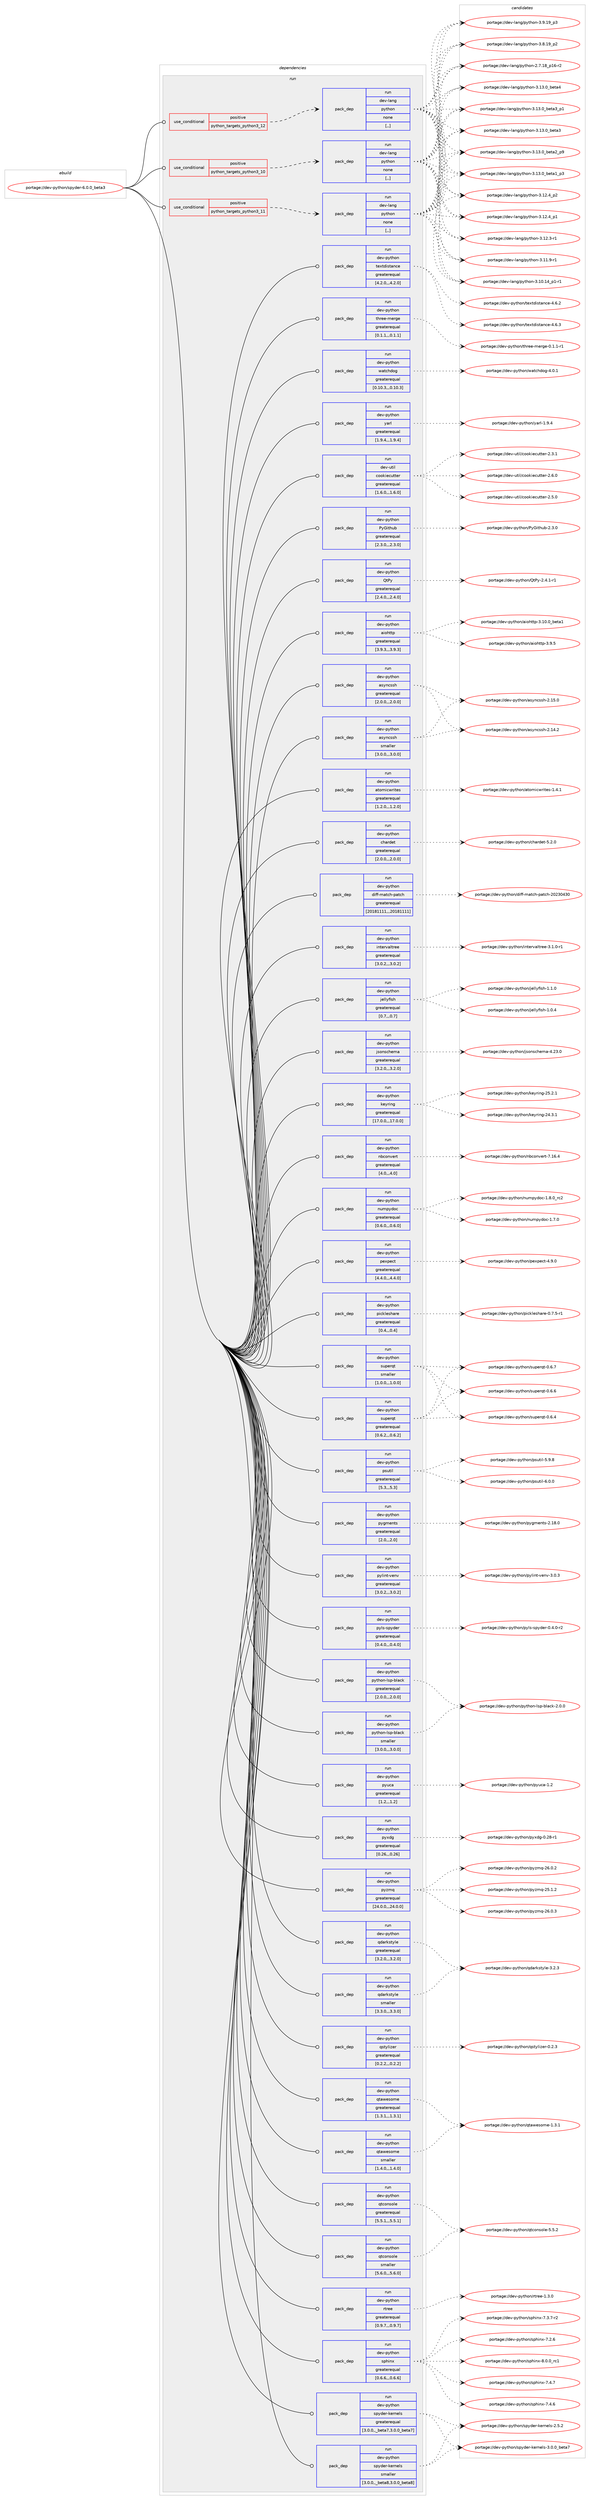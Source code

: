 digraph prolog {

# *************
# Graph options
# *************

newrank=true;
concentrate=true;
compound=true;
graph [rankdir=LR,fontname=Helvetica,fontsize=10,ranksep=1.5];#, ranksep=2.5, nodesep=0.2];
edge  [arrowhead=vee];
node  [fontname=Helvetica,fontsize=10];

# **********
# The ebuild
# **********

subgraph cluster_leftcol {
color=gray;
label=<<i>ebuild</i>>;
id [label="portage://dev-python/spyder-6.0.0_beta3", color=red, width=4, href="../dev-python/spyder-6.0.0_beta3.svg"];
}

# ****************
# The dependencies
# ****************

subgraph cluster_midcol {
color=gray;
label=<<i>dependencies</i>>;
subgraph cluster_compile {
fillcolor="#eeeeee";
style=filled;
label=<<i>compile</i>>;
}
subgraph cluster_compileandrun {
fillcolor="#eeeeee";
style=filled;
label=<<i>compile and run</i>>;
}
subgraph cluster_run {
fillcolor="#eeeeee";
style=filled;
label=<<i>run</i>>;
subgraph cond40050 {
dependency164602 [label=<<TABLE BORDER="0" CELLBORDER="1" CELLSPACING="0" CELLPADDING="4"><TR><TD ROWSPAN="3" CELLPADDING="10">use_conditional</TD></TR><TR><TD>positive</TD></TR><TR><TD>python_targets_python3_10</TD></TR></TABLE>>, shape=none, color=red];
subgraph pack123280 {
dependency164603 [label=<<TABLE BORDER="0" CELLBORDER="1" CELLSPACING="0" CELLPADDING="4" WIDTH="220"><TR><TD ROWSPAN="6" CELLPADDING="30">pack_dep</TD></TR><TR><TD WIDTH="110">run</TD></TR><TR><TD>dev-lang</TD></TR><TR><TD>python</TD></TR><TR><TD>none</TD></TR><TR><TD>[,,]</TD></TR></TABLE>>, shape=none, color=blue];
}
dependency164602:e -> dependency164603:w [weight=20,style="dashed",arrowhead="vee"];
}
id:e -> dependency164602:w [weight=20,style="solid",arrowhead="odot"];
subgraph cond40051 {
dependency164604 [label=<<TABLE BORDER="0" CELLBORDER="1" CELLSPACING="0" CELLPADDING="4"><TR><TD ROWSPAN="3" CELLPADDING="10">use_conditional</TD></TR><TR><TD>positive</TD></TR><TR><TD>python_targets_python3_11</TD></TR></TABLE>>, shape=none, color=red];
subgraph pack123281 {
dependency164605 [label=<<TABLE BORDER="0" CELLBORDER="1" CELLSPACING="0" CELLPADDING="4" WIDTH="220"><TR><TD ROWSPAN="6" CELLPADDING="30">pack_dep</TD></TR><TR><TD WIDTH="110">run</TD></TR><TR><TD>dev-lang</TD></TR><TR><TD>python</TD></TR><TR><TD>none</TD></TR><TR><TD>[,,]</TD></TR></TABLE>>, shape=none, color=blue];
}
dependency164604:e -> dependency164605:w [weight=20,style="dashed",arrowhead="vee"];
}
id:e -> dependency164604:w [weight=20,style="solid",arrowhead="odot"];
subgraph cond40052 {
dependency164606 [label=<<TABLE BORDER="0" CELLBORDER="1" CELLSPACING="0" CELLPADDING="4"><TR><TD ROWSPAN="3" CELLPADDING="10">use_conditional</TD></TR><TR><TD>positive</TD></TR><TR><TD>python_targets_python3_12</TD></TR></TABLE>>, shape=none, color=red];
subgraph pack123282 {
dependency164607 [label=<<TABLE BORDER="0" CELLBORDER="1" CELLSPACING="0" CELLPADDING="4" WIDTH="220"><TR><TD ROWSPAN="6" CELLPADDING="30">pack_dep</TD></TR><TR><TD WIDTH="110">run</TD></TR><TR><TD>dev-lang</TD></TR><TR><TD>python</TD></TR><TR><TD>none</TD></TR><TR><TD>[,,]</TD></TR></TABLE>>, shape=none, color=blue];
}
dependency164606:e -> dependency164607:w [weight=20,style="dashed",arrowhead="vee"];
}
id:e -> dependency164606:w [weight=20,style="solid",arrowhead="odot"];
subgraph pack123283 {
dependency164608 [label=<<TABLE BORDER="0" CELLBORDER="1" CELLSPACING="0" CELLPADDING="4" WIDTH="220"><TR><TD ROWSPAN="6" CELLPADDING="30">pack_dep</TD></TR><TR><TD WIDTH="110">run</TD></TR><TR><TD>dev-python</TD></TR><TR><TD>PyGithub</TD></TR><TR><TD>greaterequal</TD></TR><TR><TD>[2.3.0,,,2.3.0]</TD></TR></TABLE>>, shape=none, color=blue];
}
id:e -> dependency164608:w [weight=20,style="solid",arrowhead="odot"];
subgraph pack123284 {
dependency164609 [label=<<TABLE BORDER="0" CELLBORDER="1" CELLSPACING="0" CELLPADDING="4" WIDTH="220"><TR><TD ROWSPAN="6" CELLPADDING="30">pack_dep</TD></TR><TR><TD WIDTH="110">run</TD></TR><TR><TD>dev-python</TD></TR><TR><TD>QtPy</TD></TR><TR><TD>greaterequal</TD></TR><TR><TD>[2.4.0,,,2.4.0]</TD></TR></TABLE>>, shape=none, color=blue];
}
id:e -> dependency164609:w [weight=20,style="solid",arrowhead="odot"];
subgraph pack123285 {
dependency164610 [label=<<TABLE BORDER="0" CELLBORDER="1" CELLSPACING="0" CELLPADDING="4" WIDTH="220"><TR><TD ROWSPAN="6" CELLPADDING="30">pack_dep</TD></TR><TR><TD WIDTH="110">run</TD></TR><TR><TD>dev-python</TD></TR><TR><TD>aiohttp</TD></TR><TR><TD>greaterequal</TD></TR><TR><TD>[3.9.3,,,3.9.3]</TD></TR></TABLE>>, shape=none, color=blue];
}
id:e -> dependency164610:w [weight=20,style="solid",arrowhead="odot"];
subgraph pack123286 {
dependency164611 [label=<<TABLE BORDER="0" CELLBORDER="1" CELLSPACING="0" CELLPADDING="4" WIDTH="220"><TR><TD ROWSPAN="6" CELLPADDING="30">pack_dep</TD></TR><TR><TD WIDTH="110">run</TD></TR><TR><TD>dev-python</TD></TR><TR><TD>asyncssh</TD></TR><TR><TD>greaterequal</TD></TR><TR><TD>[2.0.0,,,2.0.0]</TD></TR></TABLE>>, shape=none, color=blue];
}
id:e -> dependency164611:w [weight=20,style="solid",arrowhead="odot"];
subgraph pack123287 {
dependency164612 [label=<<TABLE BORDER="0" CELLBORDER="1" CELLSPACING="0" CELLPADDING="4" WIDTH="220"><TR><TD ROWSPAN="6" CELLPADDING="30">pack_dep</TD></TR><TR><TD WIDTH="110">run</TD></TR><TR><TD>dev-python</TD></TR><TR><TD>asyncssh</TD></TR><TR><TD>smaller</TD></TR><TR><TD>[3.0.0,,,3.0.0]</TD></TR></TABLE>>, shape=none, color=blue];
}
id:e -> dependency164612:w [weight=20,style="solid",arrowhead="odot"];
subgraph pack123288 {
dependency164613 [label=<<TABLE BORDER="0" CELLBORDER="1" CELLSPACING="0" CELLPADDING="4" WIDTH="220"><TR><TD ROWSPAN="6" CELLPADDING="30">pack_dep</TD></TR><TR><TD WIDTH="110">run</TD></TR><TR><TD>dev-python</TD></TR><TR><TD>atomicwrites</TD></TR><TR><TD>greaterequal</TD></TR><TR><TD>[1.2.0,,,1.2.0]</TD></TR></TABLE>>, shape=none, color=blue];
}
id:e -> dependency164613:w [weight=20,style="solid",arrowhead="odot"];
subgraph pack123289 {
dependency164614 [label=<<TABLE BORDER="0" CELLBORDER="1" CELLSPACING="0" CELLPADDING="4" WIDTH="220"><TR><TD ROWSPAN="6" CELLPADDING="30">pack_dep</TD></TR><TR><TD WIDTH="110">run</TD></TR><TR><TD>dev-python</TD></TR><TR><TD>chardet</TD></TR><TR><TD>greaterequal</TD></TR><TR><TD>[2.0.0,,,2.0.0]</TD></TR></TABLE>>, shape=none, color=blue];
}
id:e -> dependency164614:w [weight=20,style="solid",arrowhead="odot"];
subgraph pack123290 {
dependency164615 [label=<<TABLE BORDER="0" CELLBORDER="1" CELLSPACING="0" CELLPADDING="4" WIDTH="220"><TR><TD ROWSPAN="6" CELLPADDING="30">pack_dep</TD></TR><TR><TD WIDTH="110">run</TD></TR><TR><TD>dev-python</TD></TR><TR><TD>diff-match-patch</TD></TR><TR><TD>greaterequal</TD></TR><TR><TD>[20181111,,,20181111]</TD></TR></TABLE>>, shape=none, color=blue];
}
id:e -> dependency164615:w [weight=20,style="solid",arrowhead="odot"];
subgraph pack123291 {
dependency164616 [label=<<TABLE BORDER="0" CELLBORDER="1" CELLSPACING="0" CELLPADDING="4" WIDTH="220"><TR><TD ROWSPAN="6" CELLPADDING="30">pack_dep</TD></TR><TR><TD WIDTH="110">run</TD></TR><TR><TD>dev-python</TD></TR><TR><TD>intervaltree</TD></TR><TR><TD>greaterequal</TD></TR><TR><TD>[3.0.2,,,3.0.2]</TD></TR></TABLE>>, shape=none, color=blue];
}
id:e -> dependency164616:w [weight=20,style="solid",arrowhead="odot"];
subgraph pack123292 {
dependency164617 [label=<<TABLE BORDER="0" CELLBORDER="1" CELLSPACING="0" CELLPADDING="4" WIDTH="220"><TR><TD ROWSPAN="6" CELLPADDING="30">pack_dep</TD></TR><TR><TD WIDTH="110">run</TD></TR><TR><TD>dev-python</TD></TR><TR><TD>jellyfish</TD></TR><TR><TD>greaterequal</TD></TR><TR><TD>[0.7,,,0.7]</TD></TR></TABLE>>, shape=none, color=blue];
}
id:e -> dependency164617:w [weight=20,style="solid",arrowhead="odot"];
subgraph pack123293 {
dependency164618 [label=<<TABLE BORDER="0" CELLBORDER="1" CELLSPACING="0" CELLPADDING="4" WIDTH="220"><TR><TD ROWSPAN="6" CELLPADDING="30">pack_dep</TD></TR><TR><TD WIDTH="110">run</TD></TR><TR><TD>dev-python</TD></TR><TR><TD>jsonschema</TD></TR><TR><TD>greaterequal</TD></TR><TR><TD>[3.2.0,,,3.2.0]</TD></TR></TABLE>>, shape=none, color=blue];
}
id:e -> dependency164618:w [weight=20,style="solid",arrowhead="odot"];
subgraph pack123294 {
dependency164619 [label=<<TABLE BORDER="0" CELLBORDER="1" CELLSPACING="0" CELLPADDING="4" WIDTH="220"><TR><TD ROWSPAN="6" CELLPADDING="30">pack_dep</TD></TR><TR><TD WIDTH="110">run</TD></TR><TR><TD>dev-python</TD></TR><TR><TD>keyring</TD></TR><TR><TD>greaterequal</TD></TR><TR><TD>[17.0.0,,,17.0.0]</TD></TR></TABLE>>, shape=none, color=blue];
}
id:e -> dependency164619:w [weight=20,style="solid",arrowhead="odot"];
subgraph pack123295 {
dependency164620 [label=<<TABLE BORDER="0" CELLBORDER="1" CELLSPACING="0" CELLPADDING="4" WIDTH="220"><TR><TD ROWSPAN="6" CELLPADDING="30">pack_dep</TD></TR><TR><TD WIDTH="110">run</TD></TR><TR><TD>dev-python</TD></TR><TR><TD>nbconvert</TD></TR><TR><TD>greaterequal</TD></TR><TR><TD>[4.0,,,4.0]</TD></TR></TABLE>>, shape=none, color=blue];
}
id:e -> dependency164620:w [weight=20,style="solid",arrowhead="odot"];
subgraph pack123296 {
dependency164621 [label=<<TABLE BORDER="0" CELLBORDER="1" CELLSPACING="0" CELLPADDING="4" WIDTH="220"><TR><TD ROWSPAN="6" CELLPADDING="30">pack_dep</TD></TR><TR><TD WIDTH="110">run</TD></TR><TR><TD>dev-python</TD></TR><TR><TD>numpydoc</TD></TR><TR><TD>greaterequal</TD></TR><TR><TD>[0.6.0,,,0.6.0]</TD></TR></TABLE>>, shape=none, color=blue];
}
id:e -> dependency164621:w [weight=20,style="solid",arrowhead="odot"];
subgraph pack123297 {
dependency164622 [label=<<TABLE BORDER="0" CELLBORDER="1" CELLSPACING="0" CELLPADDING="4" WIDTH="220"><TR><TD ROWSPAN="6" CELLPADDING="30">pack_dep</TD></TR><TR><TD WIDTH="110">run</TD></TR><TR><TD>dev-python</TD></TR><TR><TD>pexpect</TD></TR><TR><TD>greaterequal</TD></TR><TR><TD>[4.4.0,,,4.4.0]</TD></TR></TABLE>>, shape=none, color=blue];
}
id:e -> dependency164622:w [weight=20,style="solid",arrowhead="odot"];
subgraph pack123298 {
dependency164623 [label=<<TABLE BORDER="0" CELLBORDER="1" CELLSPACING="0" CELLPADDING="4" WIDTH="220"><TR><TD ROWSPAN="6" CELLPADDING="30">pack_dep</TD></TR><TR><TD WIDTH="110">run</TD></TR><TR><TD>dev-python</TD></TR><TR><TD>pickleshare</TD></TR><TR><TD>greaterequal</TD></TR><TR><TD>[0.4,,,0.4]</TD></TR></TABLE>>, shape=none, color=blue];
}
id:e -> dependency164623:w [weight=20,style="solid",arrowhead="odot"];
subgraph pack123299 {
dependency164624 [label=<<TABLE BORDER="0" CELLBORDER="1" CELLSPACING="0" CELLPADDING="4" WIDTH="220"><TR><TD ROWSPAN="6" CELLPADDING="30">pack_dep</TD></TR><TR><TD WIDTH="110">run</TD></TR><TR><TD>dev-python</TD></TR><TR><TD>psutil</TD></TR><TR><TD>greaterequal</TD></TR><TR><TD>[5.3,,,5.3]</TD></TR></TABLE>>, shape=none, color=blue];
}
id:e -> dependency164624:w [weight=20,style="solid",arrowhead="odot"];
subgraph pack123300 {
dependency164625 [label=<<TABLE BORDER="0" CELLBORDER="1" CELLSPACING="0" CELLPADDING="4" WIDTH="220"><TR><TD ROWSPAN="6" CELLPADDING="30">pack_dep</TD></TR><TR><TD WIDTH="110">run</TD></TR><TR><TD>dev-python</TD></TR><TR><TD>pygments</TD></TR><TR><TD>greaterequal</TD></TR><TR><TD>[2.0,,,2.0]</TD></TR></TABLE>>, shape=none, color=blue];
}
id:e -> dependency164625:w [weight=20,style="solid",arrowhead="odot"];
subgraph pack123301 {
dependency164626 [label=<<TABLE BORDER="0" CELLBORDER="1" CELLSPACING="0" CELLPADDING="4" WIDTH="220"><TR><TD ROWSPAN="6" CELLPADDING="30">pack_dep</TD></TR><TR><TD WIDTH="110">run</TD></TR><TR><TD>dev-python</TD></TR><TR><TD>pylint-venv</TD></TR><TR><TD>greaterequal</TD></TR><TR><TD>[3.0.2,,,3.0.2]</TD></TR></TABLE>>, shape=none, color=blue];
}
id:e -> dependency164626:w [weight=20,style="solid",arrowhead="odot"];
subgraph pack123302 {
dependency164627 [label=<<TABLE BORDER="0" CELLBORDER="1" CELLSPACING="0" CELLPADDING="4" WIDTH="220"><TR><TD ROWSPAN="6" CELLPADDING="30">pack_dep</TD></TR><TR><TD WIDTH="110">run</TD></TR><TR><TD>dev-python</TD></TR><TR><TD>pyls-spyder</TD></TR><TR><TD>greaterequal</TD></TR><TR><TD>[0.4.0,,,0.4.0]</TD></TR></TABLE>>, shape=none, color=blue];
}
id:e -> dependency164627:w [weight=20,style="solid",arrowhead="odot"];
subgraph pack123303 {
dependency164628 [label=<<TABLE BORDER="0" CELLBORDER="1" CELLSPACING="0" CELLPADDING="4" WIDTH="220"><TR><TD ROWSPAN="6" CELLPADDING="30">pack_dep</TD></TR><TR><TD WIDTH="110">run</TD></TR><TR><TD>dev-python</TD></TR><TR><TD>python-lsp-black</TD></TR><TR><TD>greaterequal</TD></TR><TR><TD>[2.0.0,,,2.0.0]</TD></TR></TABLE>>, shape=none, color=blue];
}
id:e -> dependency164628:w [weight=20,style="solid",arrowhead="odot"];
subgraph pack123304 {
dependency164629 [label=<<TABLE BORDER="0" CELLBORDER="1" CELLSPACING="0" CELLPADDING="4" WIDTH="220"><TR><TD ROWSPAN="6" CELLPADDING="30">pack_dep</TD></TR><TR><TD WIDTH="110">run</TD></TR><TR><TD>dev-python</TD></TR><TR><TD>python-lsp-black</TD></TR><TR><TD>smaller</TD></TR><TR><TD>[3.0.0,,,3.0.0]</TD></TR></TABLE>>, shape=none, color=blue];
}
id:e -> dependency164629:w [weight=20,style="solid",arrowhead="odot"];
subgraph pack123305 {
dependency164630 [label=<<TABLE BORDER="0" CELLBORDER="1" CELLSPACING="0" CELLPADDING="4" WIDTH="220"><TR><TD ROWSPAN="6" CELLPADDING="30">pack_dep</TD></TR><TR><TD WIDTH="110">run</TD></TR><TR><TD>dev-python</TD></TR><TR><TD>pyuca</TD></TR><TR><TD>greaterequal</TD></TR><TR><TD>[1.2,,,1.2]</TD></TR></TABLE>>, shape=none, color=blue];
}
id:e -> dependency164630:w [weight=20,style="solid",arrowhead="odot"];
subgraph pack123306 {
dependency164631 [label=<<TABLE BORDER="0" CELLBORDER="1" CELLSPACING="0" CELLPADDING="4" WIDTH="220"><TR><TD ROWSPAN="6" CELLPADDING="30">pack_dep</TD></TR><TR><TD WIDTH="110">run</TD></TR><TR><TD>dev-python</TD></TR><TR><TD>pyxdg</TD></TR><TR><TD>greaterequal</TD></TR><TR><TD>[0.26,,,0.26]</TD></TR></TABLE>>, shape=none, color=blue];
}
id:e -> dependency164631:w [weight=20,style="solid",arrowhead="odot"];
subgraph pack123307 {
dependency164632 [label=<<TABLE BORDER="0" CELLBORDER="1" CELLSPACING="0" CELLPADDING="4" WIDTH="220"><TR><TD ROWSPAN="6" CELLPADDING="30">pack_dep</TD></TR><TR><TD WIDTH="110">run</TD></TR><TR><TD>dev-python</TD></TR><TR><TD>pyzmq</TD></TR><TR><TD>greaterequal</TD></TR><TR><TD>[24.0.0,,,24.0.0]</TD></TR></TABLE>>, shape=none, color=blue];
}
id:e -> dependency164632:w [weight=20,style="solid",arrowhead="odot"];
subgraph pack123308 {
dependency164633 [label=<<TABLE BORDER="0" CELLBORDER="1" CELLSPACING="0" CELLPADDING="4" WIDTH="220"><TR><TD ROWSPAN="6" CELLPADDING="30">pack_dep</TD></TR><TR><TD WIDTH="110">run</TD></TR><TR><TD>dev-python</TD></TR><TR><TD>qdarkstyle</TD></TR><TR><TD>greaterequal</TD></TR><TR><TD>[3.2.0,,,3.2.0]</TD></TR></TABLE>>, shape=none, color=blue];
}
id:e -> dependency164633:w [weight=20,style="solid",arrowhead="odot"];
subgraph pack123309 {
dependency164634 [label=<<TABLE BORDER="0" CELLBORDER="1" CELLSPACING="0" CELLPADDING="4" WIDTH="220"><TR><TD ROWSPAN="6" CELLPADDING="30">pack_dep</TD></TR><TR><TD WIDTH="110">run</TD></TR><TR><TD>dev-python</TD></TR><TR><TD>qdarkstyle</TD></TR><TR><TD>smaller</TD></TR><TR><TD>[3.3.0,,,3.3.0]</TD></TR></TABLE>>, shape=none, color=blue];
}
id:e -> dependency164634:w [weight=20,style="solid",arrowhead="odot"];
subgraph pack123310 {
dependency164635 [label=<<TABLE BORDER="0" CELLBORDER="1" CELLSPACING="0" CELLPADDING="4" WIDTH="220"><TR><TD ROWSPAN="6" CELLPADDING="30">pack_dep</TD></TR><TR><TD WIDTH="110">run</TD></TR><TR><TD>dev-python</TD></TR><TR><TD>qstylizer</TD></TR><TR><TD>greaterequal</TD></TR><TR><TD>[0.2.2,,,0.2.2]</TD></TR></TABLE>>, shape=none, color=blue];
}
id:e -> dependency164635:w [weight=20,style="solid",arrowhead="odot"];
subgraph pack123311 {
dependency164636 [label=<<TABLE BORDER="0" CELLBORDER="1" CELLSPACING="0" CELLPADDING="4" WIDTH="220"><TR><TD ROWSPAN="6" CELLPADDING="30">pack_dep</TD></TR><TR><TD WIDTH="110">run</TD></TR><TR><TD>dev-python</TD></TR><TR><TD>qtawesome</TD></TR><TR><TD>greaterequal</TD></TR><TR><TD>[1.3.1,,,1.3.1]</TD></TR></TABLE>>, shape=none, color=blue];
}
id:e -> dependency164636:w [weight=20,style="solid",arrowhead="odot"];
subgraph pack123312 {
dependency164637 [label=<<TABLE BORDER="0" CELLBORDER="1" CELLSPACING="0" CELLPADDING="4" WIDTH="220"><TR><TD ROWSPAN="6" CELLPADDING="30">pack_dep</TD></TR><TR><TD WIDTH="110">run</TD></TR><TR><TD>dev-python</TD></TR><TR><TD>qtawesome</TD></TR><TR><TD>smaller</TD></TR><TR><TD>[1.4.0,,,1.4.0]</TD></TR></TABLE>>, shape=none, color=blue];
}
id:e -> dependency164637:w [weight=20,style="solid",arrowhead="odot"];
subgraph pack123313 {
dependency164638 [label=<<TABLE BORDER="0" CELLBORDER="1" CELLSPACING="0" CELLPADDING="4" WIDTH="220"><TR><TD ROWSPAN="6" CELLPADDING="30">pack_dep</TD></TR><TR><TD WIDTH="110">run</TD></TR><TR><TD>dev-python</TD></TR><TR><TD>qtconsole</TD></TR><TR><TD>greaterequal</TD></TR><TR><TD>[5.5.1,,,5.5.1]</TD></TR></TABLE>>, shape=none, color=blue];
}
id:e -> dependency164638:w [weight=20,style="solid",arrowhead="odot"];
subgraph pack123314 {
dependency164639 [label=<<TABLE BORDER="0" CELLBORDER="1" CELLSPACING="0" CELLPADDING="4" WIDTH="220"><TR><TD ROWSPAN="6" CELLPADDING="30">pack_dep</TD></TR><TR><TD WIDTH="110">run</TD></TR><TR><TD>dev-python</TD></TR><TR><TD>qtconsole</TD></TR><TR><TD>smaller</TD></TR><TR><TD>[5.6.0,,,5.6.0]</TD></TR></TABLE>>, shape=none, color=blue];
}
id:e -> dependency164639:w [weight=20,style="solid",arrowhead="odot"];
subgraph pack123315 {
dependency164640 [label=<<TABLE BORDER="0" CELLBORDER="1" CELLSPACING="0" CELLPADDING="4" WIDTH="220"><TR><TD ROWSPAN="6" CELLPADDING="30">pack_dep</TD></TR><TR><TD WIDTH="110">run</TD></TR><TR><TD>dev-python</TD></TR><TR><TD>rtree</TD></TR><TR><TD>greaterequal</TD></TR><TR><TD>[0.9.7,,,0.9.7]</TD></TR></TABLE>>, shape=none, color=blue];
}
id:e -> dependency164640:w [weight=20,style="solid",arrowhead="odot"];
subgraph pack123316 {
dependency164641 [label=<<TABLE BORDER="0" CELLBORDER="1" CELLSPACING="0" CELLPADDING="4" WIDTH="220"><TR><TD ROWSPAN="6" CELLPADDING="30">pack_dep</TD></TR><TR><TD WIDTH="110">run</TD></TR><TR><TD>dev-python</TD></TR><TR><TD>sphinx</TD></TR><TR><TD>greaterequal</TD></TR><TR><TD>[0.6.6,,,0.6.6]</TD></TR></TABLE>>, shape=none, color=blue];
}
id:e -> dependency164641:w [weight=20,style="solid",arrowhead="odot"];
subgraph pack123317 {
dependency164642 [label=<<TABLE BORDER="0" CELLBORDER="1" CELLSPACING="0" CELLPADDING="4" WIDTH="220"><TR><TD ROWSPAN="6" CELLPADDING="30">pack_dep</TD></TR><TR><TD WIDTH="110">run</TD></TR><TR><TD>dev-python</TD></TR><TR><TD>spyder-kernels</TD></TR><TR><TD>greaterequal</TD></TR><TR><TD>[3.0.0,,_beta7,3.0.0_beta7]</TD></TR></TABLE>>, shape=none, color=blue];
}
id:e -> dependency164642:w [weight=20,style="solid",arrowhead="odot"];
subgraph pack123318 {
dependency164643 [label=<<TABLE BORDER="0" CELLBORDER="1" CELLSPACING="0" CELLPADDING="4" WIDTH="220"><TR><TD ROWSPAN="6" CELLPADDING="30">pack_dep</TD></TR><TR><TD WIDTH="110">run</TD></TR><TR><TD>dev-python</TD></TR><TR><TD>spyder-kernels</TD></TR><TR><TD>smaller</TD></TR><TR><TD>[3.0.0,,_beta8,3.0.0_beta8]</TD></TR></TABLE>>, shape=none, color=blue];
}
id:e -> dependency164643:w [weight=20,style="solid",arrowhead="odot"];
subgraph pack123319 {
dependency164644 [label=<<TABLE BORDER="0" CELLBORDER="1" CELLSPACING="0" CELLPADDING="4" WIDTH="220"><TR><TD ROWSPAN="6" CELLPADDING="30">pack_dep</TD></TR><TR><TD WIDTH="110">run</TD></TR><TR><TD>dev-python</TD></TR><TR><TD>superqt</TD></TR><TR><TD>greaterequal</TD></TR><TR><TD>[0.6.2,,,0.6.2]</TD></TR></TABLE>>, shape=none, color=blue];
}
id:e -> dependency164644:w [weight=20,style="solid",arrowhead="odot"];
subgraph pack123320 {
dependency164645 [label=<<TABLE BORDER="0" CELLBORDER="1" CELLSPACING="0" CELLPADDING="4" WIDTH="220"><TR><TD ROWSPAN="6" CELLPADDING="30">pack_dep</TD></TR><TR><TD WIDTH="110">run</TD></TR><TR><TD>dev-python</TD></TR><TR><TD>superqt</TD></TR><TR><TD>smaller</TD></TR><TR><TD>[1.0.0,,,1.0.0]</TD></TR></TABLE>>, shape=none, color=blue];
}
id:e -> dependency164645:w [weight=20,style="solid",arrowhead="odot"];
subgraph pack123321 {
dependency164646 [label=<<TABLE BORDER="0" CELLBORDER="1" CELLSPACING="0" CELLPADDING="4" WIDTH="220"><TR><TD ROWSPAN="6" CELLPADDING="30">pack_dep</TD></TR><TR><TD WIDTH="110">run</TD></TR><TR><TD>dev-python</TD></TR><TR><TD>textdistance</TD></TR><TR><TD>greaterequal</TD></TR><TR><TD>[4.2.0,,,4.2.0]</TD></TR></TABLE>>, shape=none, color=blue];
}
id:e -> dependency164646:w [weight=20,style="solid",arrowhead="odot"];
subgraph pack123322 {
dependency164647 [label=<<TABLE BORDER="0" CELLBORDER="1" CELLSPACING="0" CELLPADDING="4" WIDTH="220"><TR><TD ROWSPAN="6" CELLPADDING="30">pack_dep</TD></TR><TR><TD WIDTH="110">run</TD></TR><TR><TD>dev-python</TD></TR><TR><TD>three-merge</TD></TR><TR><TD>greaterequal</TD></TR><TR><TD>[0.1.1,,,0.1.1]</TD></TR></TABLE>>, shape=none, color=blue];
}
id:e -> dependency164647:w [weight=20,style="solid",arrowhead="odot"];
subgraph pack123323 {
dependency164648 [label=<<TABLE BORDER="0" CELLBORDER="1" CELLSPACING="0" CELLPADDING="4" WIDTH="220"><TR><TD ROWSPAN="6" CELLPADDING="30">pack_dep</TD></TR><TR><TD WIDTH="110">run</TD></TR><TR><TD>dev-python</TD></TR><TR><TD>watchdog</TD></TR><TR><TD>greaterequal</TD></TR><TR><TD>[0.10.3,,,0.10.3]</TD></TR></TABLE>>, shape=none, color=blue];
}
id:e -> dependency164648:w [weight=20,style="solid",arrowhead="odot"];
subgraph pack123324 {
dependency164649 [label=<<TABLE BORDER="0" CELLBORDER="1" CELLSPACING="0" CELLPADDING="4" WIDTH="220"><TR><TD ROWSPAN="6" CELLPADDING="30">pack_dep</TD></TR><TR><TD WIDTH="110">run</TD></TR><TR><TD>dev-python</TD></TR><TR><TD>yarl</TD></TR><TR><TD>greaterequal</TD></TR><TR><TD>[1.9.4,,,1.9.4]</TD></TR></TABLE>>, shape=none, color=blue];
}
id:e -> dependency164649:w [weight=20,style="solid",arrowhead="odot"];
subgraph pack123325 {
dependency164650 [label=<<TABLE BORDER="0" CELLBORDER="1" CELLSPACING="0" CELLPADDING="4" WIDTH="220"><TR><TD ROWSPAN="6" CELLPADDING="30">pack_dep</TD></TR><TR><TD WIDTH="110">run</TD></TR><TR><TD>dev-util</TD></TR><TR><TD>cookiecutter</TD></TR><TR><TD>greaterequal</TD></TR><TR><TD>[1.6.0,,,1.6.0]</TD></TR></TABLE>>, shape=none, color=blue];
}
id:e -> dependency164650:w [weight=20,style="solid",arrowhead="odot"];
}
}

# **************
# The candidates
# **************

subgraph cluster_choices {
rank=same;
color=gray;
label=<<i>candidates</i>>;

subgraph choice123280 {
color=black;
nodesep=1;
choice1001011184510897110103471121211161041111104551464951464895981011169752 [label="portage://dev-lang/python-3.13.0_beta4", color=red, width=4,href="../dev-lang/python-3.13.0_beta4.svg"];
choice10010111845108971101034711212111610411111045514649514648959810111697519511249 [label="portage://dev-lang/python-3.13.0_beta3_p1", color=red, width=4,href="../dev-lang/python-3.13.0_beta3_p1.svg"];
choice1001011184510897110103471121211161041111104551464951464895981011169751 [label="portage://dev-lang/python-3.13.0_beta3", color=red, width=4,href="../dev-lang/python-3.13.0_beta3.svg"];
choice10010111845108971101034711212111610411111045514649514648959810111697509511257 [label="portage://dev-lang/python-3.13.0_beta2_p9", color=red, width=4,href="../dev-lang/python-3.13.0_beta2_p9.svg"];
choice10010111845108971101034711212111610411111045514649514648959810111697499511251 [label="portage://dev-lang/python-3.13.0_beta1_p3", color=red, width=4,href="../dev-lang/python-3.13.0_beta1_p3.svg"];
choice100101118451089711010347112121116104111110455146495046529511250 [label="portage://dev-lang/python-3.12.4_p2", color=red, width=4,href="../dev-lang/python-3.12.4_p2.svg"];
choice100101118451089711010347112121116104111110455146495046529511249 [label="portage://dev-lang/python-3.12.4_p1", color=red, width=4,href="../dev-lang/python-3.12.4_p1.svg"];
choice100101118451089711010347112121116104111110455146495046514511449 [label="portage://dev-lang/python-3.12.3-r1", color=red, width=4,href="../dev-lang/python-3.12.3-r1.svg"];
choice100101118451089711010347112121116104111110455146494946574511449 [label="portage://dev-lang/python-3.11.9-r1", color=red, width=4,href="../dev-lang/python-3.11.9-r1.svg"];
choice100101118451089711010347112121116104111110455146494846495295112494511449 [label="portage://dev-lang/python-3.10.14_p1-r1", color=red, width=4,href="../dev-lang/python-3.10.14_p1-r1.svg"];
choice100101118451089711010347112121116104111110455146574649579511251 [label="portage://dev-lang/python-3.9.19_p3", color=red, width=4,href="../dev-lang/python-3.9.19_p3.svg"];
choice100101118451089711010347112121116104111110455146564649579511250 [label="portage://dev-lang/python-3.8.19_p2", color=red, width=4,href="../dev-lang/python-3.8.19_p2.svg"];
choice100101118451089711010347112121116104111110455046554649569511249544511450 [label="portage://dev-lang/python-2.7.18_p16-r2", color=red, width=4,href="../dev-lang/python-2.7.18_p16-r2.svg"];
dependency164603:e -> choice1001011184510897110103471121211161041111104551464951464895981011169752:w [style=dotted,weight="100"];
dependency164603:e -> choice10010111845108971101034711212111610411111045514649514648959810111697519511249:w [style=dotted,weight="100"];
dependency164603:e -> choice1001011184510897110103471121211161041111104551464951464895981011169751:w [style=dotted,weight="100"];
dependency164603:e -> choice10010111845108971101034711212111610411111045514649514648959810111697509511257:w [style=dotted,weight="100"];
dependency164603:e -> choice10010111845108971101034711212111610411111045514649514648959810111697499511251:w [style=dotted,weight="100"];
dependency164603:e -> choice100101118451089711010347112121116104111110455146495046529511250:w [style=dotted,weight="100"];
dependency164603:e -> choice100101118451089711010347112121116104111110455146495046529511249:w [style=dotted,weight="100"];
dependency164603:e -> choice100101118451089711010347112121116104111110455146495046514511449:w [style=dotted,weight="100"];
dependency164603:e -> choice100101118451089711010347112121116104111110455146494946574511449:w [style=dotted,weight="100"];
dependency164603:e -> choice100101118451089711010347112121116104111110455146494846495295112494511449:w [style=dotted,weight="100"];
dependency164603:e -> choice100101118451089711010347112121116104111110455146574649579511251:w [style=dotted,weight="100"];
dependency164603:e -> choice100101118451089711010347112121116104111110455146564649579511250:w [style=dotted,weight="100"];
dependency164603:e -> choice100101118451089711010347112121116104111110455046554649569511249544511450:w [style=dotted,weight="100"];
}
subgraph choice123281 {
color=black;
nodesep=1;
choice1001011184510897110103471121211161041111104551464951464895981011169752 [label="portage://dev-lang/python-3.13.0_beta4", color=red, width=4,href="../dev-lang/python-3.13.0_beta4.svg"];
choice10010111845108971101034711212111610411111045514649514648959810111697519511249 [label="portage://dev-lang/python-3.13.0_beta3_p1", color=red, width=4,href="../dev-lang/python-3.13.0_beta3_p1.svg"];
choice1001011184510897110103471121211161041111104551464951464895981011169751 [label="portage://dev-lang/python-3.13.0_beta3", color=red, width=4,href="../dev-lang/python-3.13.0_beta3.svg"];
choice10010111845108971101034711212111610411111045514649514648959810111697509511257 [label="portage://dev-lang/python-3.13.0_beta2_p9", color=red, width=4,href="../dev-lang/python-3.13.0_beta2_p9.svg"];
choice10010111845108971101034711212111610411111045514649514648959810111697499511251 [label="portage://dev-lang/python-3.13.0_beta1_p3", color=red, width=4,href="../dev-lang/python-3.13.0_beta1_p3.svg"];
choice100101118451089711010347112121116104111110455146495046529511250 [label="portage://dev-lang/python-3.12.4_p2", color=red, width=4,href="../dev-lang/python-3.12.4_p2.svg"];
choice100101118451089711010347112121116104111110455146495046529511249 [label="portage://dev-lang/python-3.12.4_p1", color=red, width=4,href="../dev-lang/python-3.12.4_p1.svg"];
choice100101118451089711010347112121116104111110455146495046514511449 [label="portage://dev-lang/python-3.12.3-r1", color=red, width=4,href="../dev-lang/python-3.12.3-r1.svg"];
choice100101118451089711010347112121116104111110455146494946574511449 [label="portage://dev-lang/python-3.11.9-r1", color=red, width=4,href="../dev-lang/python-3.11.9-r1.svg"];
choice100101118451089711010347112121116104111110455146494846495295112494511449 [label="portage://dev-lang/python-3.10.14_p1-r1", color=red, width=4,href="../dev-lang/python-3.10.14_p1-r1.svg"];
choice100101118451089711010347112121116104111110455146574649579511251 [label="portage://dev-lang/python-3.9.19_p3", color=red, width=4,href="../dev-lang/python-3.9.19_p3.svg"];
choice100101118451089711010347112121116104111110455146564649579511250 [label="portage://dev-lang/python-3.8.19_p2", color=red, width=4,href="../dev-lang/python-3.8.19_p2.svg"];
choice100101118451089711010347112121116104111110455046554649569511249544511450 [label="portage://dev-lang/python-2.7.18_p16-r2", color=red, width=4,href="../dev-lang/python-2.7.18_p16-r2.svg"];
dependency164605:e -> choice1001011184510897110103471121211161041111104551464951464895981011169752:w [style=dotted,weight="100"];
dependency164605:e -> choice10010111845108971101034711212111610411111045514649514648959810111697519511249:w [style=dotted,weight="100"];
dependency164605:e -> choice1001011184510897110103471121211161041111104551464951464895981011169751:w [style=dotted,weight="100"];
dependency164605:e -> choice10010111845108971101034711212111610411111045514649514648959810111697509511257:w [style=dotted,weight="100"];
dependency164605:e -> choice10010111845108971101034711212111610411111045514649514648959810111697499511251:w [style=dotted,weight="100"];
dependency164605:e -> choice100101118451089711010347112121116104111110455146495046529511250:w [style=dotted,weight="100"];
dependency164605:e -> choice100101118451089711010347112121116104111110455146495046529511249:w [style=dotted,weight="100"];
dependency164605:e -> choice100101118451089711010347112121116104111110455146495046514511449:w [style=dotted,weight="100"];
dependency164605:e -> choice100101118451089711010347112121116104111110455146494946574511449:w [style=dotted,weight="100"];
dependency164605:e -> choice100101118451089711010347112121116104111110455146494846495295112494511449:w [style=dotted,weight="100"];
dependency164605:e -> choice100101118451089711010347112121116104111110455146574649579511251:w [style=dotted,weight="100"];
dependency164605:e -> choice100101118451089711010347112121116104111110455146564649579511250:w [style=dotted,weight="100"];
dependency164605:e -> choice100101118451089711010347112121116104111110455046554649569511249544511450:w [style=dotted,weight="100"];
}
subgraph choice123282 {
color=black;
nodesep=1;
choice1001011184510897110103471121211161041111104551464951464895981011169752 [label="portage://dev-lang/python-3.13.0_beta4", color=red, width=4,href="../dev-lang/python-3.13.0_beta4.svg"];
choice10010111845108971101034711212111610411111045514649514648959810111697519511249 [label="portage://dev-lang/python-3.13.0_beta3_p1", color=red, width=4,href="../dev-lang/python-3.13.0_beta3_p1.svg"];
choice1001011184510897110103471121211161041111104551464951464895981011169751 [label="portage://dev-lang/python-3.13.0_beta3", color=red, width=4,href="../dev-lang/python-3.13.0_beta3.svg"];
choice10010111845108971101034711212111610411111045514649514648959810111697509511257 [label="portage://dev-lang/python-3.13.0_beta2_p9", color=red, width=4,href="../dev-lang/python-3.13.0_beta2_p9.svg"];
choice10010111845108971101034711212111610411111045514649514648959810111697499511251 [label="portage://dev-lang/python-3.13.0_beta1_p3", color=red, width=4,href="../dev-lang/python-3.13.0_beta1_p3.svg"];
choice100101118451089711010347112121116104111110455146495046529511250 [label="portage://dev-lang/python-3.12.4_p2", color=red, width=4,href="../dev-lang/python-3.12.4_p2.svg"];
choice100101118451089711010347112121116104111110455146495046529511249 [label="portage://dev-lang/python-3.12.4_p1", color=red, width=4,href="../dev-lang/python-3.12.4_p1.svg"];
choice100101118451089711010347112121116104111110455146495046514511449 [label="portage://dev-lang/python-3.12.3-r1", color=red, width=4,href="../dev-lang/python-3.12.3-r1.svg"];
choice100101118451089711010347112121116104111110455146494946574511449 [label="portage://dev-lang/python-3.11.9-r1", color=red, width=4,href="../dev-lang/python-3.11.9-r1.svg"];
choice100101118451089711010347112121116104111110455146494846495295112494511449 [label="portage://dev-lang/python-3.10.14_p1-r1", color=red, width=4,href="../dev-lang/python-3.10.14_p1-r1.svg"];
choice100101118451089711010347112121116104111110455146574649579511251 [label="portage://dev-lang/python-3.9.19_p3", color=red, width=4,href="../dev-lang/python-3.9.19_p3.svg"];
choice100101118451089711010347112121116104111110455146564649579511250 [label="portage://dev-lang/python-3.8.19_p2", color=red, width=4,href="../dev-lang/python-3.8.19_p2.svg"];
choice100101118451089711010347112121116104111110455046554649569511249544511450 [label="portage://dev-lang/python-2.7.18_p16-r2", color=red, width=4,href="../dev-lang/python-2.7.18_p16-r2.svg"];
dependency164607:e -> choice1001011184510897110103471121211161041111104551464951464895981011169752:w [style=dotted,weight="100"];
dependency164607:e -> choice10010111845108971101034711212111610411111045514649514648959810111697519511249:w [style=dotted,weight="100"];
dependency164607:e -> choice1001011184510897110103471121211161041111104551464951464895981011169751:w [style=dotted,weight="100"];
dependency164607:e -> choice10010111845108971101034711212111610411111045514649514648959810111697509511257:w [style=dotted,weight="100"];
dependency164607:e -> choice10010111845108971101034711212111610411111045514649514648959810111697499511251:w [style=dotted,weight="100"];
dependency164607:e -> choice100101118451089711010347112121116104111110455146495046529511250:w [style=dotted,weight="100"];
dependency164607:e -> choice100101118451089711010347112121116104111110455146495046529511249:w [style=dotted,weight="100"];
dependency164607:e -> choice100101118451089711010347112121116104111110455146495046514511449:w [style=dotted,weight="100"];
dependency164607:e -> choice100101118451089711010347112121116104111110455146494946574511449:w [style=dotted,weight="100"];
dependency164607:e -> choice100101118451089711010347112121116104111110455146494846495295112494511449:w [style=dotted,weight="100"];
dependency164607:e -> choice100101118451089711010347112121116104111110455146574649579511251:w [style=dotted,weight="100"];
dependency164607:e -> choice100101118451089711010347112121116104111110455146564649579511250:w [style=dotted,weight="100"];
dependency164607:e -> choice100101118451089711010347112121116104111110455046554649569511249544511450:w [style=dotted,weight="100"];
}
subgraph choice123283 {
color=black;
nodesep=1;
choice1001011184511212111610411111047801217110511610411798455046514648 [label="portage://dev-python/PyGithub-2.3.0", color=red, width=4,href="../dev-python/PyGithub-2.3.0.svg"];
dependency164608:e -> choice1001011184511212111610411111047801217110511610411798455046514648:w [style=dotted,weight="100"];
}
subgraph choice123284 {
color=black;
nodesep=1;
choice100101118451121211161041111104781116801214550465246494511449 [label="portage://dev-python/QtPy-2.4.1-r1", color=red, width=4,href="../dev-python/QtPy-2.4.1-r1.svg"];
dependency164609:e -> choice100101118451121211161041111104781116801214550465246494511449:w [style=dotted,weight="100"];
}
subgraph choice123285 {
color=black;
nodesep=1;
choice1001011184511212111610411111047971051111041161161124551464948464895981011169749 [label="portage://dev-python/aiohttp-3.10.0_beta1", color=red, width=4,href="../dev-python/aiohttp-3.10.0_beta1.svg"];
choice100101118451121211161041111104797105111104116116112455146574653 [label="portage://dev-python/aiohttp-3.9.5", color=red, width=4,href="../dev-python/aiohttp-3.9.5.svg"];
dependency164610:e -> choice1001011184511212111610411111047971051111041161161124551464948464895981011169749:w [style=dotted,weight="100"];
dependency164610:e -> choice100101118451121211161041111104797105111104116116112455146574653:w [style=dotted,weight="100"];
}
subgraph choice123286 {
color=black;
nodesep=1;
choice1001011184511212111610411111047971151211109911511510445504649534648 [label="portage://dev-python/asyncssh-2.15.0", color=red, width=4,href="../dev-python/asyncssh-2.15.0.svg"];
choice1001011184511212111610411111047971151211109911511510445504649524650 [label="portage://dev-python/asyncssh-2.14.2", color=red, width=4,href="../dev-python/asyncssh-2.14.2.svg"];
dependency164611:e -> choice1001011184511212111610411111047971151211109911511510445504649534648:w [style=dotted,weight="100"];
dependency164611:e -> choice1001011184511212111610411111047971151211109911511510445504649524650:w [style=dotted,weight="100"];
}
subgraph choice123287 {
color=black;
nodesep=1;
choice1001011184511212111610411111047971151211109911511510445504649534648 [label="portage://dev-python/asyncssh-2.15.0", color=red, width=4,href="../dev-python/asyncssh-2.15.0.svg"];
choice1001011184511212111610411111047971151211109911511510445504649524650 [label="portage://dev-python/asyncssh-2.14.2", color=red, width=4,href="../dev-python/asyncssh-2.14.2.svg"];
dependency164612:e -> choice1001011184511212111610411111047971151211109911511510445504649534648:w [style=dotted,weight="100"];
dependency164612:e -> choice1001011184511212111610411111047971151211109911511510445504649524650:w [style=dotted,weight="100"];
}
subgraph choice123288 {
color=black;
nodesep=1;
choice10010111845112121116104111110479711611110910599119114105116101115454946524649 [label="portage://dev-python/atomicwrites-1.4.1", color=red, width=4,href="../dev-python/atomicwrites-1.4.1.svg"];
dependency164613:e -> choice10010111845112121116104111110479711611110910599119114105116101115454946524649:w [style=dotted,weight="100"];
}
subgraph choice123289 {
color=black;
nodesep=1;
choice10010111845112121116104111110479910497114100101116455346504648 [label="portage://dev-python/chardet-5.2.0", color=red, width=4,href="../dev-python/chardet-5.2.0.svg"];
dependency164614:e -> choice10010111845112121116104111110479910497114100101116455346504648:w [style=dotted,weight="100"];
}
subgraph choice123290 {
color=black;
nodesep=1;
choice1001011184511212111610411111047100105102102451099711699104451129711699104455048505148525148 [label="portage://dev-python/diff-match-patch-20230430", color=red, width=4,href="../dev-python/diff-match-patch-20230430.svg"];
dependency164615:e -> choice1001011184511212111610411111047100105102102451099711699104451129711699104455048505148525148:w [style=dotted,weight="100"];
}
subgraph choice123291 {
color=black;
nodesep=1;
choice1001011184511212111610411111047105110116101114118971081161141011014551464946484511449 [label="portage://dev-python/intervaltree-3.1.0-r1", color=red, width=4,href="../dev-python/intervaltree-3.1.0-r1.svg"];
dependency164616:e -> choice1001011184511212111610411111047105110116101114118971081161141011014551464946484511449:w [style=dotted,weight="100"];
}
subgraph choice123292 {
color=black;
nodesep=1;
choice1001011184511212111610411111047106101108108121102105115104454946494648 [label="portage://dev-python/jellyfish-1.1.0", color=red, width=4,href="../dev-python/jellyfish-1.1.0.svg"];
choice1001011184511212111610411111047106101108108121102105115104454946484652 [label="portage://dev-python/jellyfish-1.0.4", color=red, width=4,href="../dev-python/jellyfish-1.0.4.svg"];
dependency164617:e -> choice1001011184511212111610411111047106101108108121102105115104454946494648:w [style=dotted,weight="100"];
dependency164617:e -> choice1001011184511212111610411111047106101108108121102105115104454946484652:w [style=dotted,weight="100"];
}
subgraph choice123293 {
color=black;
nodesep=1;
choice1001011184511212111610411111047106115111110115991041011099745524650514648 [label="portage://dev-python/jsonschema-4.23.0", color=red, width=4,href="../dev-python/jsonschema-4.23.0.svg"];
dependency164618:e -> choice1001011184511212111610411111047106115111110115991041011099745524650514648:w [style=dotted,weight="100"];
}
subgraph choice123294 {
color=black;
nodesep=1;
choice100101118451121211161041111104710710112111410511010345505346504649 [label="portage://dev-python/keyring-25.2.1", color=red, width=4,href="../dev-python/keyring-25.2.1.svg"];
choice100101118451121211161041111104710710112111410511010345505246514649 [label="portage://dev-python/keyring-24.3.1", color=red, width=4,href="../dev-python/keyring-24.3.1.svg"];
dependency164619:e -> choice100101118451121211161041111104710710112111410511010345505346504649:w [style=dotted,weight="100"];
dependency164619:e -> choice100101118451121211161041111104710710112111410511010345505246514649:w [style=dotted,weight="100"];
}
subgraph choice123295 {
color=black;
nodesep=1;
choice1001011184511212111610411111047110989911111011810111411645554649544652 [label="portage://dev-python/nbconvert-7.16.4", color=red, width=4,href="../dev-python/nbconvert-7.16.4.svg"];
dependency164620:e -> choice1001011184511212111610411111047110989911111011810111411645554649544652:w [style=dotted,weight="100"];
}
subgraph choice123296 {
color=black;
nodesep=1;
choice100101118451121211161041111104711011710911212110011199454946564648951149950 [label="portage://dev-python/numpydoc-1.8.0_rc2", color=red, width=4,href="../dev-python/numpydoc-1.8.0_rc2.svg"];
choice100101118451121211161041111104711011710911212110011199454946554648 [label="portage://dev-python/numpydoc-1.7.0", color=red, width=4,href="../dev-python/numpydoc-1.7.0.svg"];
dependency164621:e -> choice100101118451121211161041111104711011710911212110011199454946564648951149950:w [style=dotted,weight="100"];
dependency164621:e -> choice100101118451121211161041111104711011710911212110011199454946554648:w [style=dotted,weight="100"];
}
subgraph choice123297 {
color=black;
nodesep=1;
choice100101118451121211161041111104711210112011210199116455246574648 [label="portage://dev-python/pexpect-4.9.0", color=red, width=4,href="../dev-python/pexpect-4.9.0.svg"];
dependency164622:e -> choice100101118451121211161041111104711210112011210199116455246574648:w [style=dotted,weight="100"];
}
subgraph choice123298 {
color=black;
nodesep=1;
choice100101118451121211161041111104711210599107108101115104971141014548465546534511449 [label="portage://dev-python/pickleshare-0.7.5-r1", color=red, width=4,href="../dev-python/pickleshare-0.7.5-r1.svg"];
dependency164623:e -> choice100101118451121211161041111104711210599107108101115104971141014548465546534511449:w [style=dotted,weight="100"];
}
subgraph choice123299 {
color=black;
nodesep=1;
choice1001011184511212111610411111047112115117116105108455446484648 [label="portage://dev-python/psutil-6.0.0", color=red, width=4,href="../dev-python/psutil-6.0.0.svg"];
choice1001011184511212111610411111047112115117116105108455346574656 [label="portage://dev-python/psutil-5.9.8", color=red, width=4,href="../dev-python/psutil-5.9.8.svg"];
dependency164624:e -> choice1001011184511212111610411111047112115117116105108455446484648:w [style=dotted,weight="100"];
dependency164624:e -> choice1001011184511212111610411111047112115117116105108455346574656:w [style=dotted,weight="100"];
}
subgraph choice123300 {
color=black;
nodesep=1;
choice100101118451121211161041111104711212110310910111011611545504649564648 [label="portage://dev-python/pygments-2.18.0", color=red, width=4,href="../dev-python/pygments-2.18.0.svg"];
dependency164625:e -> choice100101118451121211161041111104711212110310910111011611545504649564648:w [style=dotted,weight="100"];
}
subgraph choice123301 {
color=black;
nodesep=1;
choice100101118451121211161041111104711212110810511011645118101110118455146484651 [label="portage://dev-python/pylint-venv-3.0.3", color=red, width=4,href="../dev-python/pylint-venv-3.0.3.svg"];
dependency164626:e -> choice100101118451121211161041111104711212110810511011645118101110118455146484651:w [style=dotted,weight="100"];
}
subgraph choice123302 {
color=black;
nodesep=1;
choice1001011184511212111610411111047112121108115451151121211001011144548465246484511450 [label="portage://dev-python/pyls-spyder-0.4.0-r2", color=red, width=4,href="../dev-python/pyls-spyder-0.4.0-r2.svg"];
dependency164627:e -> choice1001011184511212111610411111047112121108115451151121211001011144548465246484511450:w [style=dotted,weight="100"];
}
subgraph choice123303 {
color=black;
nodesep=1;
choice10010111845112121116104111110471121211161041111104510811511245981089799107455046484648 [label="portage://dev-python/python-lsp-black-2.0.0", color=red, width=4,href="../dev-python/python-lsp-black-2.0.0.svg"];
dependency164628:e -> choice10010111845112121116104111110471121211161041111104510811511245981089799107455046484648:w [style=dotted,weight="100"];
}
subgraph choice123304 {
color=black;
nodesep=1;
choice10010111845112121116104111110471121211161041111104510811511245981089799107455046484648 [label="portage://dev-python/python-lsp-black-2.0.0", color=red, width=4,href="../dev-python/python-lsp-black-2.0.0.svg"];
dependency164629:e -> choice10010111845112121116104111110471121211161041111104510811511245981089799107455046484648:w [style=dotted,weight="100"];
}
subgraph choice123305 {
color=black;
nodesep=1;
choice1001011184511212111610411111047112121117999745494650 [label="portage://dev-python/pyuca-1.2", color=red, width=4,href="../dev-python/pyuca-1.2.svg"];
dependency164630:e -> choice1001011184511212111610411111047112121117999745494650:w [style=dotted,weight="100"];
}
subgraph choice123306 {
color=black;
nodesep=1;
choice100101118451121211161041111104711212112010010345484650564511449 [label="portage://dev-python/pyxdg-0.28-r1", color=red, width=4,href="../dev-python/pyxdg-0.28-r1.svg"];
dependency164631:e -> choice100101118451121211161041111104711212112010010345484650564511449:w [style=dotted,weight="100"];
}
subgraph choice123307 {
color=black;
nodesep=1;
choice100101118451121211161041111104711212112210911345505446484651 [label="portage://dev-python/pyzmq-26.0.3", color=red, width=4,href="../dev-python/pyzmq-26.0.3.svg"];
choice100101118451121211161041111104711212112210911345505446484650 [label="portage://dev-python/pyzmq-26.0.2", color=red, width=4,href="../dev-python/pyzmq-26.0.2.svg"];
choice100101118451121211161041111104711212112210911345505346494650 [label="portage://dev-python/pyzmq-25.1.2", color=red, width=4,href="../dev-python/pyzmq-25.1.2.svg"];
dependency164632:e -> choice100101118451121211161041111104711212112210911345505446484651:w [style=dotted,weight="100"];
dependency164632:e -> choice100101118451121211161041111104711212112210911345505446484650:w [style=dotted,weight="100"];
dependency164632:e -> choice100101118451121211161041111104711212112210911345505346494650:w [style=dotted,weight="100"];
}
subgraph choice123308 {
color=black;
nodesep=1;
choice100101118451121211161041111104711310097114107115116121108101455146504651 [label="portage://dev-python/qdarkstyle-3.2.3", color=red, width=4,href="../dev-python/qdarkstyle-3.2.3.svg"];
dependency164633:e -> choice100101118451121211161041111104711310097114107115116121108101455146504651:w [style=dotted,weight="100"];
}
subgraph choice123309 {
color=black;
nodesep=1;
choice100101118451121211161041111104711310097114107115116121108101455146504651 [label="portage://dev-python/qdarkstyle-3.2.3", color=red, width=4,href="../dev-python/qdarkstyle-3.2.3.svg"];
dependency164634:e -> choice100101118451121211161041111104711310097114107115116121108101455146504651:w [style=dotted,weight="100"];
}
subgraph choice123310 {
color=black;
nodesep=1;
choice1001011184511212111610411111047113115116121108105122101114454846504651 [label="portage://dev-python/qstylizer-0.2.3", color=red, width=4,href="../dev-python/qstylizer-0.2.3.svg"];
dependency164635:e -> choice1001011184511212111610411111047113115116121108105122101114454846504651:w [style=dotted,weight="100"];
}
subgraph choice123311 {
color=black;
nodesep=1;
choice100101118451121211161041111104711311697119101115111109101454946514649 [label="portage://dev-python/qtawesome-1.3.1", color=red, width=4,href="../dev-python/qtawesome-1.3.1.svg"];
dependency164636:e -> choice100101118451121211161041111104711311697119101115111109101454946514649:w [style=dotted,weight="100"];
}
subgraph choice123312 {
color=black;
nodesep=1;
choice100101118451121211161041111104711311697119101115111109101454946514649 [label="portage://dev-python/qtawesome-1.3.1", color=red, width=4,href="../dev-python/qtawesome-1.3.1.svg"];
dependency164637:e -> choice100101118451121211161041111104711311697119101115111109101454946514649:w [style=dotted,weight="100"];
}
subgraph choice123313 {
color=black;
nodesep=1;
choice100101118451121211161041111104711311699111110115111108101455346534650 [label="portage://dev-python/qtconsole-5.5.2", color=red, width=4,href="../dev-python/qtconsole-5.5.2.svg"];
dependency164638:e -> choice100101118451121211161041111104711311699111110115111108101455346534650:w [style=dotted,weight="100"];
}
subgraph choice123314 {
color=black;
nodesep=1;
choice100101118451121211161041111104711311699111110115111108101455346534650 [label="portage://dev-python/qtconsole-5.5.2", color=red, width=4,href="../dev-python/qtconsole-5.5.2.svg"];
dependency164639:e -> choice100101118451121211161041111104711311699111110115111108101455346534650:w [style=dotted,weight="100"];
}
subgraph choice123315 {
color=black;
nodesep=1;
choice1001011184511212111610411111047114116114101101454946514648 [label="portage://dev-python/rtree-1.3.0", color=red, width=4,href="../dev-python/rtree-1.3.0.svg"];
dependency164640:e -> choice1001011184511212111610411111047114116114101101454946514648:w [style=dotted,weight="100"];
}
subgraph choice123316 {
color=black;
nodesep=1;
choice1001011184511212111610411111047115112104105110120455646484648951149949 [label="portage://dev-python/sphinx-8.0.0_rc1", color=red, width=4,href="../dev-python/sphinx-8.0.0_rc1.svg"];
choice1001011184511212111610411111047115112104105110120455546524655 [label="portage://dev-python/sphinx-7.4.7", color=red, width=4,href="../dev-python/sphinx-7.4.7.svg"];
choice1001011184511212111610411111047115112104105110120455546524654 [label="portage://dev-python/sphinx-7.4.6", color=red, width=4,href="../dev-python/sphinx-7.4.6.svg"];
choice10010111845112121116104111110471151121041051101204555465146554511450 [label="portage://dev-python/sphinx-7.3.7-r2", color=red, width=4,href="../dev-python/sphinx-7.3.7-r2.svg"];
choice1001011184511212111610411111047115112104105110120455546504654 [label="portage://dev-python/sphinx-7.2.6", color=red, width=4,href="../dev-python/sphinx-7.2.6.svg"];
dependency164641:e -> choice1001011184511212111610411111047115112104105110120455646484648951149949:w [style=dotted,weight="100"];
dependency164641:e -> choice1001011184511212111610411111047115112104105110120455546524655:w [style=dotted,weight="100"];
dependency164641:e -> choice1001011184511212111610411111047115112104105110120455546524654:w [style=dotted,weight="100"];
dependency164641:e -> choice10010111845112121116104111110471151121041051101204555465146554511450:w [style=dotted,weight="100"];
dependency164641:e -> choice1001011184511212111610411111047115112104105110120455546504654:w [style=dotted,weight="100"];
}
subgraph choice123317 {
color=black;
nodesep=1;
choice10010111845112121116104111110471151121211001011144510710111411010110811545514648464895981011169755 [label="portage://dev-python/spyder-kernels-3.0.0_beta7", color=red, width=4,href="../dev-python/spyder-kernels-3.0.0_beta7.svg"];
choice100101118451121211161041111104711511212110010111445107101114110101108115455046534650 [label="portage://dev-python/spyder-kernels-2.5.2", color=red, width=4,href="../dev-python/spyder-kernels-2.5.2.svg"];
dependency164642:e -> choice10010111845112121116104111110471151121211001011144510710111411010110811545514648464895981011169755:w [style=dotted,weight="100"];
dependency164642:e -> choice100101118451121211161041111104711511212110010111445107101114110101108115455046534650:w [style=dotted,weight="100"];
}
subgraph choice123318 {
color=black;
nodesep=1;
choice10010111845112121116104111110471151121211001011144510710111411010110811545514648464895981011169755 [label="portage://dev-python/spyder-kernels-3.0.0_beta7", color=red, width=4,href="../dev-python/spyder-kernels-3.0.0_beta7.svg"];
choice100101118451121211161041111104711511212110010111445107101114110101108115455046534650 [label="portage://dev-python/spyder-kernels-2.5.2", color=red, width=4,href="../dev-python/spyder-kernels-2.5.2.svg"];
dependency164643:e -> choice10010111845112121116104111110471151121211001011144510710111411010110811545514648464895981011169755:w [style=dotted,weight="100"];
dependency164643:e -> choice100101118451121211161041111104711511212110010111445107101114110101108115455046534650:w [style=dotted,weight="100"];
}
subgraph choice123319 {
color=black;
nodesep=1;
choice1001011184511212111610411111047115117112101114113116454846544655 [label="portage://dev-python/superqt-0.6.7", color=red, width=4,href="../dev-python/superqt-0.6.7.svg"];
choice1001011184511212111610411111047115117112101114113116454846544654 [label="portage://dev-python/superqt-0.6.6", color=red, width=4,href="../dev-python/superqt-0.6.6.svg"];
choice1001011184511212111610411111047115117112101114113116454846544652 [label="portage://dev-python/superqt-0.6.4", color=red, width=4,href="../dev-python/superqt-0.6.4.svg"];
dependency164644:e -> choice1001011184511212111610411111047115117112101114113116454846544655:w [style=dotted,weight="100"];
dependency164644:e -> choice1001011184511212111610411111047115117112101114113116454846544654:w [style=dotted,weight="100"];
dependency164644:e -> choice1001011184511212111610411111047115117112101114113116454846544652:w [style=dotted,weight="100"];
}
subgraph choice123320 {
color=black;
nodesep=1;
choice1001011184511212111610411111047115117112101114113116454846544655 [label="portage://dev-python/superqt-0.6.7", color=red, width=4,href="../dev-python/superqt-0.6.7.svg"];
choice1001011184511212111610411111047115117112101114113116454846544654 [label="portage://dev-python/superqt-0.6.6", color=red, width=4,href="../dev-python/superqt-0.6.6.svg"];
choice1001011184511212111610411111047115117112101114113116454846544652 [label="portage://dev-python/superqt-0.6.4", color=red, width=4,href="../dev-python/superqt-0.6.4.svg"];
dependency164645:e -> choice1001011184511212111610411111047115117112101114113116454846544655:w [style=dotted,weight="100"];
dependency164645:e -> choice1001011184511212111610411111047115117112101114113116454846544654:w [style=dotted,weight="100"];
dependency164645:e -> choice1001011184511212111610411111047115117112101114113116454846544652:w [style=dotted,weight="100"];
}
subgraph choice123321 {
color=black;
nodesep=1;
choice10010111845112121116104111110471161011201161001051151169711099101455246544651 [label="portage://dev-python/textdistance-4.6.3", color=red, width=4,href="../dev-python/textdistance-4.6.3.svg"];
choice10010111845112121116104111110471161011201161001051151169711099101455246544650 [label="portage://dev-python/textdistance-4.6.2", color=red, width=4,href="../dev-python/textdistance-4.6.2.svg"];
dependency164646:e -> choice10010111845112121116104111110471161011201161001051151169711099101455246544651:w [style=dotted,weight="100"];
dependency164646:e -> choice10010111845112121116104111110471161011201161001051151169711099101455246544650:w [style=dotted,weight="100"];
}
subgraph choice123322 {
color=black;
nodesep=1;
choice1001011184511212111610411111047116104114101101451091011141031014548464946494511449 [label="portage://dev-python/three-merge-0.1.1-r1", color=red, width=4,href="../dev-python/three-merge-0.1.1-r1.svg"];
dependency164647:e -> choice1001011184511212111610411111047116104114101101451091011141031014548464946494511449:w [style=dotted,weight="100"];
}
subgraph choice123323 {
color=black;
nodesep=1;
choice10010111845112121116104111110471199711699104100111103455246484649 [label="portage://dev-python/watchdog-4.0.1", color=red, width=4,href="../dev-python/watchdog-4.0.1.svg"];
dependency164648:e -> choice10010111845112121116104111110471199711699104100111103455246484649:w [style=dotted,weight="100"];
}
subgraph choice123324 {
color=black;
nodesep=1;
choice100101118451121211161041111104712197114108454946574652 [label="portage://dev-python/yarl-1.9.4", color=red, width=4,href="../dev-python/yarl-1.9.4.svg"];
dependency164649:e -> choice100101118451121211161041111104712197114108454946574652:w [style=dotted,weight="100"];
}
subgraph choice123325 {
color=black;
nodesep=1;
choice10010111845117116105108479911111110710510199117116116101114455046544648 [label="portage://dev-util/cookiecutter-2.6.0", color=red, width=4,href="../dev-util/cookiecutter-2.6.0.svg"];
choice10010111845117116105108479911111110710510199117116116101114455046534648 [label="portage://dev-util/cookiecutter-2.5.0", color=red, width=4,href="../dev-util/cookiecutter-2.5.0.svg"];
choice10010111845117116105108479911111110710510199117116116101114455046514649 [label="portage://dev-util/cookiecutter-2.3.1", color=red, width=4,href="../dev-util/cookiecutter-2.3.1.svg"];
dependency164650:e -> choice10010111845117116105108479911111110710510199117116116101114455046544648:w [style=dotted,weight="100"];
dependency164650:e -> choice10010111845117116105108479911111110710510199117116116101114455046534648:w [style=dotted,weight="100"];
dependency164650:e -> choice10010111845117116105108479911111110710510199117116116101114455046514649:w [style=dotted,weight="100"];
}
}

}
